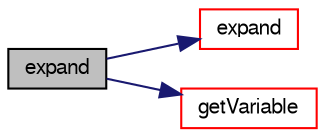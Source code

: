 digraph "expand"
{
  bgcolor="transparent";
  edge [fontname="FreeSans",fontsize="10",labelfontname="FreeSans",labelfontsize="10"];
  node [fontname="FreeSans",fontsize="10",shape=record];
  rankdir="LR";
  Node1 [label="expand",height=0.2,width=0.4,color="black", fillcolor="grey75", style="filled" fontcolor="black"];
  Node1 -> Node2 [color="midnightblue",fontsize="10",style="solid",fontname="FreeSans"];
  Node2 [label="expand",height=0.2,width=0.4,color="red",URL="$a10318.html#ab41d029160c93b62b379cdbfbc2918a7",tooltip="Expand occurences of variables according to the mapping. "];
  Node1 -> Node3 [color="midnightblue",fontsize="10",style="solid",fontname="FreeSans"];
  Node3 [label="getVariable",height=0.2,width=0.4,color="red",URL="$a10318.html#a0b683838814d3a93044a72f190d693ed",tooltip="Get dictionary or (optionally) environment variable. "];
}
